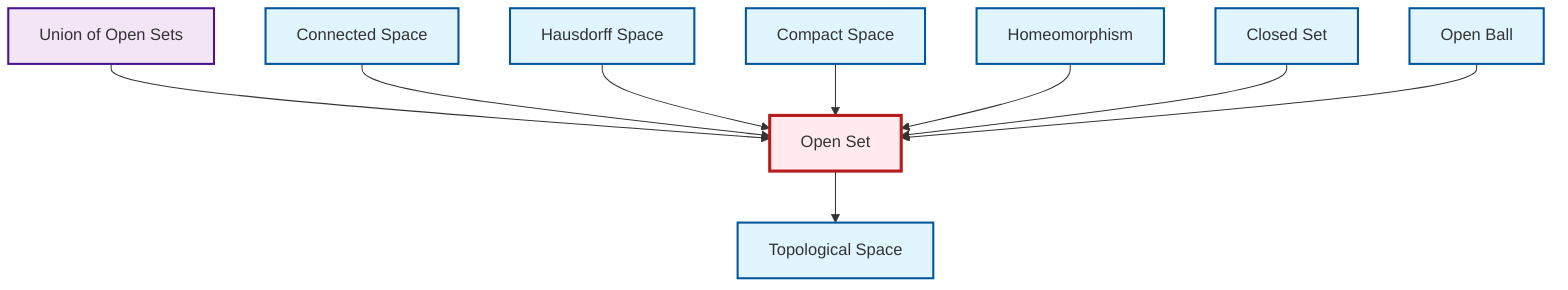 graph TD
    classDef definition fill:#e1f5fe,stroke:#01579b,stroke-width:2px
    classDef theorem fill:#f3e5f5,stroke:#4a148c,stroke-width:2px
    classDef axiom fill:#fff3e0,stroke:#e65100,stroke-width:2px
    classDef example fill:#e8f5e9,stroke:#1b5e20,stroke-width:2px
    classDef current fill:#ffebee,stroke:#b71c1c,stroke-width:3px
    def-closed-set["Closed Set"]:::definition
    def-hausdorff["Hausdorff Space"]:::definition
    thm-union-open-sets["Union of Open Sets"]:::theorem
    def-homeomorphism["Homeomorphism"]:::definition
    def-open-set["Open Set"]:::definition
    def-open-ball["Open Ball"]:::definition
    def-connected["Connected Space"]:::definition
    def-compact["Compact Space"]:::definition
    def-topological-space["Topological Space"]:::definition
    thm-union-open-sets --> def-open-set
    def-connected --> def-open-set
    def-hausdorff --> def-open-set
    def-compact --> def-open-set
    def-homeomorphism --> def-open-set
    def-open-set --> def-topological-space
    def-closed-set --> def-open-set
    def-open-ball --> def-open-set
    class def-open-set current